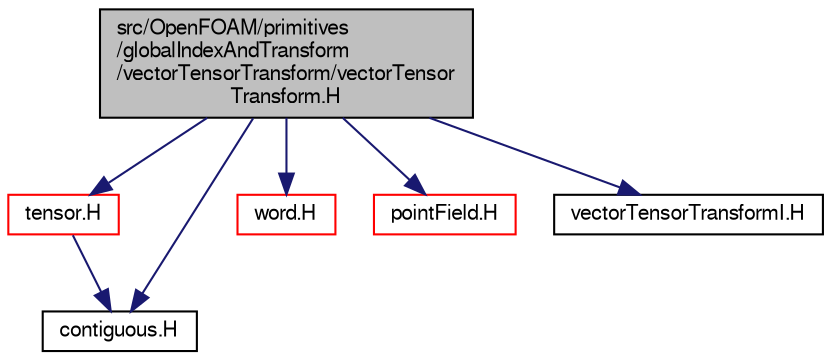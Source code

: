 digraph "src/OpenFOAM/primitives/globalIndexAndTransform/vectorTensorTransform/vectorTensorTransform.H"
{
  bgcolor="transparent";
  edge [fontname="FreeSans",fontsize="10",labelfontname="FreeSans",labelfontsize="10"];
  node [fontname="FreeSans",fontsize="10",shape=record];
  Node0 [label="src/OpenFOAM/primitives\l/globalIndexAndTransform\l/vectorTensorTransform/vectorTensor\lTransform.H",height=0.2,width=0.4,color="black", fillcolor="grey75", style="filled", fontcolor="black"];
  Node0 -> Node1 [color="midnightblue",fontsize="10",style="solid",fontname="FreeSans"];
  Node1 [label="tensor.H",height=0.2,width=0.4,color="red",URL="$a12755.html"];
  Node1 -> Node52 [color="midnightblue",fontsize="10",style="solid",fontname="FreeSans"];
  Node52 [label="contiguous.H",height=0.2,width=0.4,color="black",URL="$a12185.html",tooltip="Template function to specify if the data of a type are contiguous. "];
  Node0 -> Node16 [color="midnightblue",fontsize="10",style="solid",fontname="FreeSans"];
  Node16 [label="word.H",height=0.2,width=0.4,color="red",URL="$a12662.html"];
  Node0 -> Node52 [color="midnightblue",fontsize="10",style="solid",fontname="FreeSans"];
  Node0 -> Node55 [color="midnightblue",fontsize="10",style="solid",fontname="FreeSans"];
  Node55 [label="pointField.H",height=0.2,width=0.4,color="red",URL="$a12062.html"];
  Node0 -> Node107 [color="midnightblue",fontsize="10",style="solid",fontname="FreeSans"];
  Node107 [label="vectorTensorTransformI.H",height=0.2,width=0.4,color="black",URL="$a12329.html"];
}
